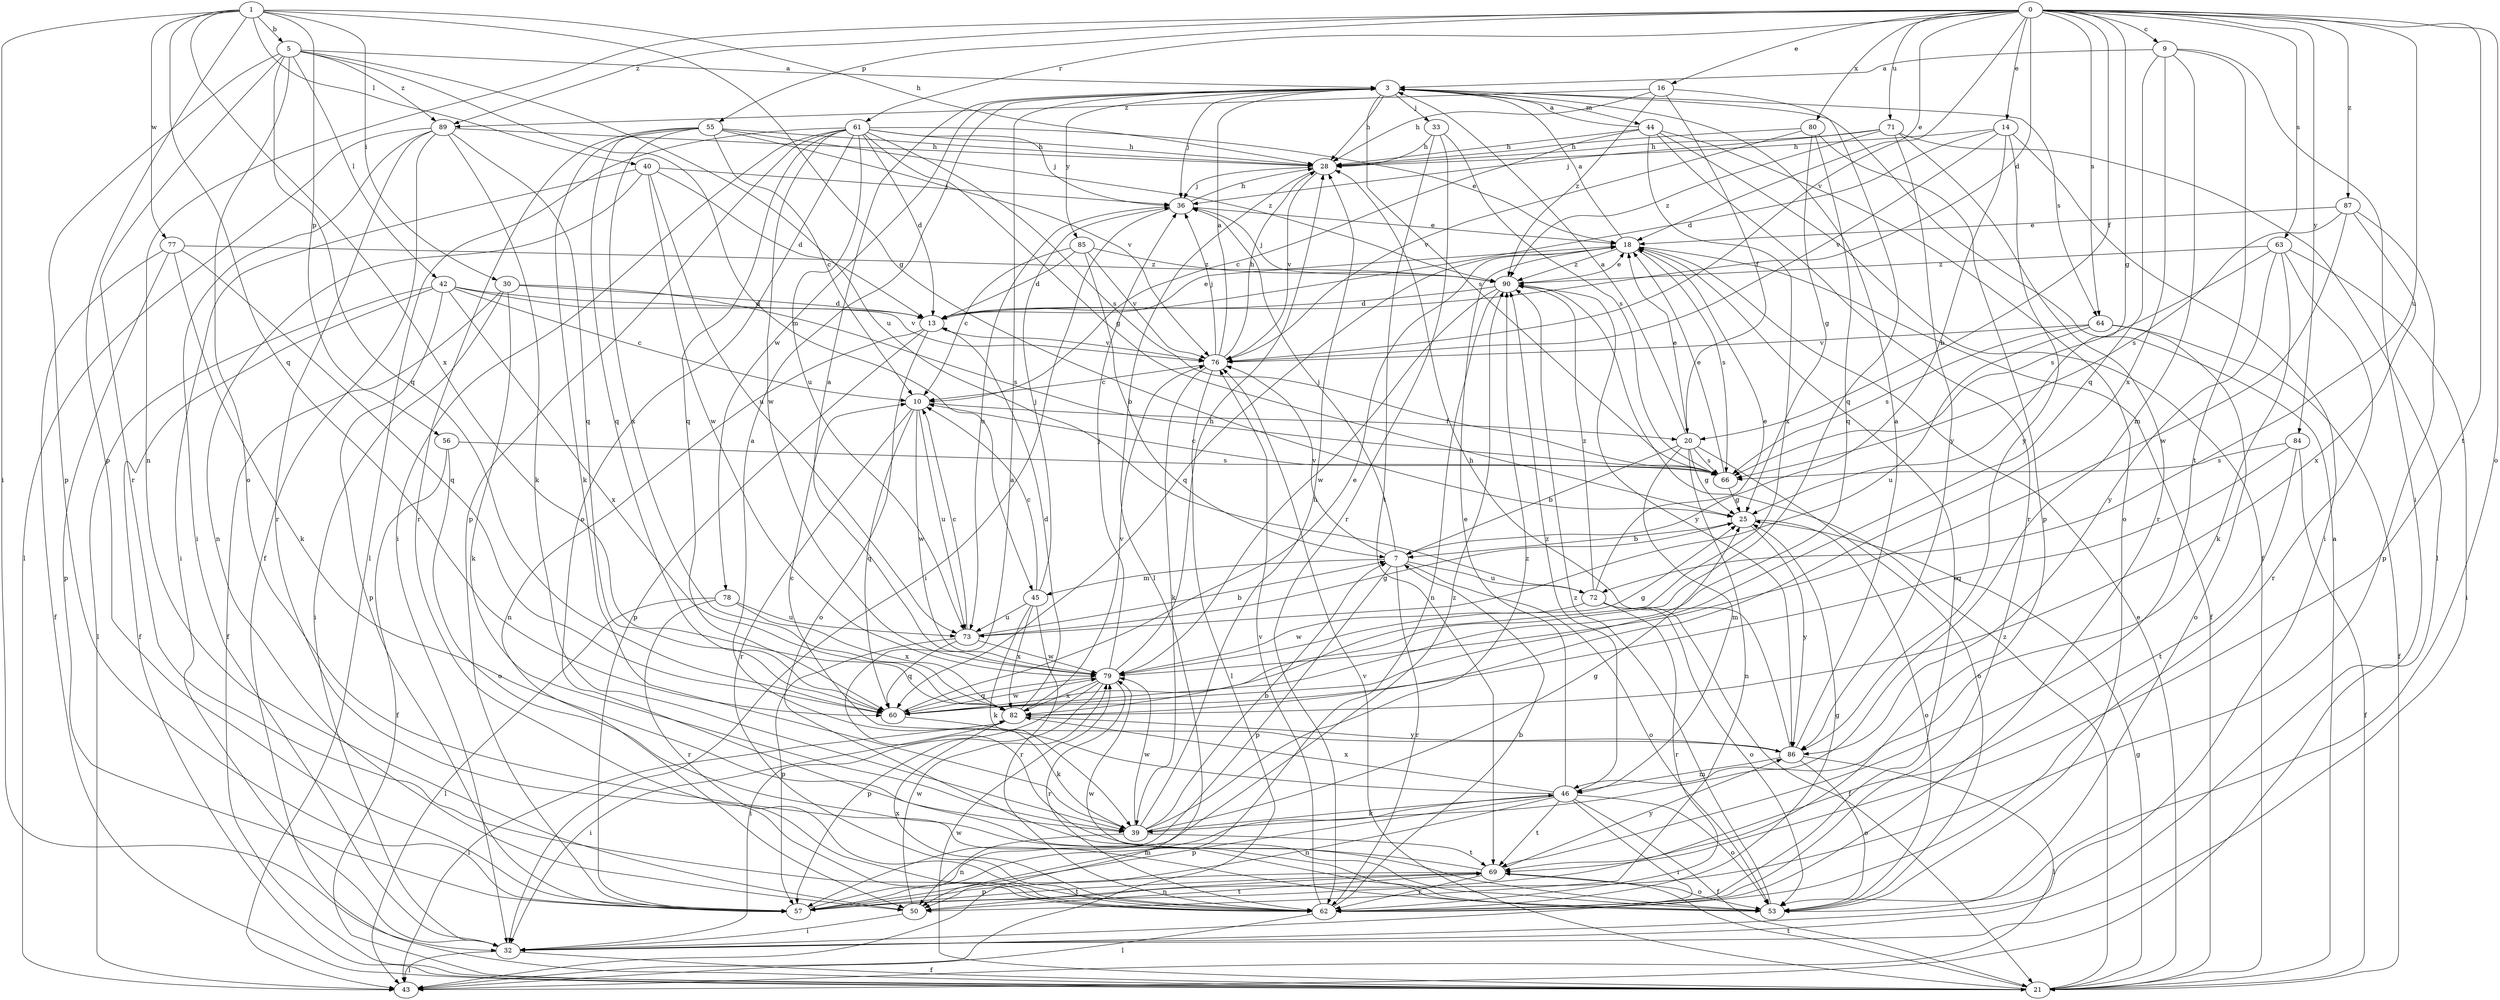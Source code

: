 strict digraph  {
0;
1;
3;
5;
7;
9;
10;
13;
14;
16;
18;
20;
21;
25;
28;
30;
32;
33;
36;
39;
40;
42;
43;
44;
45;
46;
50;
53;
55;
56;
57;
60;
61;
62;
63;
64;
66;
69;
71;
72;
73;
76;
77;
78;
79;
80;
82;
84;
85;
86;
87;
89;
90;
0 -> 9  [label=c];
0 -> 13  [label=d];
0 -> 14  [label=e];
0 -> 16  [label=e];
0 -> 18  [label=e];
0 -> 20  [label=f];
0 -> 25  [label=g];
0 -> 50  [label=n];
0 -> 53  [label=o];
0 -> 55  [label=p];
0 -> 61  [label=r];
0 -> 63  [label=s];
0 -> 64  [label=s];
0 -> 69  [label=t];
0 -> 71  [label=u];
0 -> 72  [label=u];
0 -> 76  [label=v];
0 -> 80  [label=x];
0 -> 84  [label=y];
0 -> 87  [label=z];
0 -> 89  [label=z];
1 -> 5  [label=b];
1 -> 25  [label=g];
1 -> 28  [label=h];
1 -> 30  [label=i];
1 -> 32  [label=i];
1 -> 40  [label=l];
1 -> 56  [label=p];
1 -> 57  [label=p];
1 -> 60  [label=q];
1 -> 77  [label=w];
1 -> 82  [label=x];
3 -> 28  [label=h];
3 -> 33  [label=j];
3 -> 36  [label=j];
3 -> 44  [label=m];
3 -> 64  [label=s];
3 -> 66  [label=s];
3 -> 78  [label=w];
3 -> 85  [label=y];
5 -> 3  [label=a];
5 -> 42  [label=l];
5 -> 45  [label=m];
5 -> 53  [label=o];
5 -> 57  [label=p];
5 -> 60  [label=q];
5 -> 62  [label=r];
5 -> 72  [label=u];
5 -> 89  [label=z];
7 -> 36  [label=j];
7 -> 45  [label=m];
7 -> 53  [label=o];
7 -> 57  [label=p];
7 -> 62  [label=r];
7 -> 72  [label=u];
7 -> 76  [label=v];
9 -> 3  [label=a];
9 -> 32  [label=i];
9 -> 46  [label=m];
9 -> 60  [label=q];
9 -> 69  [label=t];
9 -> 82  [label=x];
10 -> 20  [label=f];
10 -> 60  [label=q];
10 -> 62  [label=r];
10 -> 73  [label=u];
10 -> 79  [label=w];
13 -> 18  [label=e];
13 -> 50  [label=n];
13 -> 53  [label=o];
13 -> 57  [label=p];
13 -> 76  [label=v];
14 -> 7  [label=b];
14 -> 13  [label=d];
14 -> 28  [label=h];
14 -> 32  [label=i];
14 -> 76  [label=v];
14 -> 86  [label=y];
16 -> 20  [label=f];
16 -> 28  [label=h];
16 -> 60  [label=q];
16 -> 89  [label=z];
16 -> 90  [label=z];
18 -> 3  [label=a];
18 -> 21  [label=f];
18 -> 60  [label=q];
18 -> 66  [label=s];
18 -> 90  [label=z];
20 -> 3  [label=a];
20 -> 7  [label=b];
20 -> 18  [label=e];
20 -> 25  [label=g];
20 -> 46  [label=m];
20 -> 50  [label=n];
20 -> 53  [label=o];
20 -> 66  [label=s];
21 -> 3  [label=a];
21 -> 18  [label=e];
21 -> 25  [label=g];
21 -> 69  [label=t];
21 -> 76  [label=v];
21 -> 79  [label=w];
21 -> 90  [label=z];
25 -> 7  [label=b];
25 -> 53  [label=o];
25 -> 86  [label=y];
28 -> 36  [label=j];
28 -> 43  [label=l];
28 -> 76  [label=v];
30 -> 13  [label=d];
30 -> 21  [label=f];
30 -> 32  [label=i];
30 -> 39  [label=k];
30 -> 66  [label=s];
32 -> 21  [label=f];
32 -> 43  [label=l];
33 -> 28  [label=h];
33 -> 62  [label=r];
33 -> 66  [label=s];
33 -> 69  [label=t];
36 -> 18  [label=e];
36 -> 28  [label=h];
36 -> 32  [label=i];
36 -> 73  [label=u];
39 -> 7  [label=b];
39 -> 25  [label=g];
39 -> 28  [label=h];
39 -> 50  [label=n];
39 -> 69  [label=t];
39 -> 79  [label=w];
39 -> 90  [label=z];
40 -> 13  [label=d];
40 -> 32  [label=i];
40 -> 36  [label=j];
40 -> 50  [label=n];
40 -> 73  [label=u];
40 -> 79  [label=w];
42 -> 10  [label=c];
42 -> 13  [label=d];
42 -> 21  [label=f];
42 -> 43  [label=l];
42 -> 57  [label=p];
42 -> 76  [label=v];
42 -> 82  [label=x];
44 -> 3  [label=a];
44 -> 10  [label=c];
44 -> 21  [label=f];
44 -> 28  [label=h];
44 -> 53  [label=o];
44 -> 62  [label=r];
44 -> 82  [label=x];
45 -> 10  [label=c];
45 -> 36  [label=j];
45 -> 39  [label=k];
45 -> 62  [label=r];
45 -> 73  [label=u];
45 -> 82  [label=x];
46 -> 3  [label=a];
46 -> 18  [label=e];
46 -> 21  [label=f];
46 -> 32  [label=i];
46 -> 39  [label=k];
46 -> 50  [label=n];
46 -> 53  [label=o];
46 -> 57  [label=p];
46 -> 69  [label=t];
46 -> 82  [label=x];
46 -> 90  [label=z];
50 -> 32  [label=i];
50 -> 69  [label=t];
50 -> 79  [label=w];
53 -> 79  [label=w];
53 -> 90  [label=z];
55 -> 10  [label=c];
55 -> 28  [label=h];
55 -> 39  [label=k];
55 -> 60  [label=q];
55 -> 62  [label=r];
55 -> 76  [label=v];
55 -> 82  [label=x];
55 -> 90  [label=z];
56 -> 21  [label=f];
56 -> 53  [label=o];
56 -> 66  [label=s];
57 -> 46  [label=m];
57 -> 69  [label=t];
57 -> 90  [label=z];
60 -> 18  [label=e];
60 -> 39  [label=k];
60 -> 79  [label=w];
61 -> 13  [label=d];
61 -> 18  [label=e];
61 -> 25  [label=g];
61 -> 28  [label=h];
61 -> 32  [label=i];
61 -> 36  [label=j];
61 -> 43  [label=l];
61 -> 53  [label=o];
61 -> 57  [label=p];
61 -> 60  [label=q];
61 -> 66  [label=s];
61 -> 73  [label=u];
61 -> 79  [label=w];
62 -> 7  [label=b];
62 -> 18  [label=e];
62 -> 25  [label=g];
62 -> 43  [label=l];
62 -> 76  [label=v];
62 -> 82  [label=x];
63 -> 32  [label=i];
63 -> 39  [label=k];
63 -> 62  [label=r];
63 -> 66  [label=s];
63 -> 86  [label=y];
63 -> 90  [label=z];
64 -> 21  [label=f];
64 -> 53  [label=o];
64 -> 66  [label=s];
64 -> 73  [label=u];
64 -> 76  [label=v];
66 -> 10  [label=c];
66 -> 18  [label=e];
66 -> 25  [label=g];
69 -> 3  [label=a];
69 -> 50  [label=n];
69 -> 53  [label=o];
69 -> 57  [label=p];
69 -> 62  [label=r];
69 -> 86  [label=y];
71 -> 28  [label=h];
71 -> 36  [label=j];
71 -> 43  [label=l];
71 -> 62  [label=r];
71 -> 86  [label=y];
71 -> 90  [label=z];
72 -> 18  [label=e];
72 -> 21  [label=f];
72 -> 53  [label=o];
72 -> 62  [label=r];
72 -> 79  [label=w];
72 -> 90  [label=z];
73 -> 7  [label=b];
73 -> 10  [label=c];
73 -> 25  [label=g];
73 -> 57  [label=p];
73 -> 60  [label=q];
73 -> 79  [label=w];
76 -> 3  [label=a];
76 -> 10  [label=c];
76 -> 28  [label=h];
76 -> 36  [label=j];
76 -> 39  [label=k];
76 -> 43  [label=l];
77 -> 21  [label=f];
77 -> 39  [label=k];
77 -> 57  [label=p];
77 -> 60  [label=q];
77 -> 90  [label=z];
78 -> 43  [label=l];
78 -> 62  [label=r];
78 -> 73  [label=u];
78 -> 82  [label=x];
79 -> 3  [label=a];
79 -> 25  [label=g];
79 -> 28  [label=h];
79 -> 32  [label=i];
79 -> 36  [label=j];
79 -> 57  [label=p];
79 -> 60  [label=q];
79 -> 62  [label=r];
79 -> 82  [label=x];
80 -> 25  [label=g];
80 -> 28  [label=h];
80 -> 57  [label=p];
80 -> 60  [label=q];
80 -> 76  [label=v];
82 -> 13  [label=d];
82 -> 32  [label=i];
82 -> 43  [label=l];
82 -> 76  [label=v];
82 -> 86  [label=y];
84 -> 21  [label=f];
84 -> 60  [label=q];
84 -> 66  [label=s];
84 -> 69  [label=t];
85 -> 7  [label=b];
85 -> 10  [label=c];
85 -> 13  [label=d];
85 -> 76  [label=v];
85 -> 90  [label=z];
86 -> 3  [label=a];
86 -> 10  [label=c];
86 -> 28  [label=h];
86 -> 43  [label=l];
86 -> 46  [label=m];
86 -> 53  [label=o];
87 -> 18  [label=e];
87 -> 57  [label=p];
87 -> 66  [label=s];
87 -> 79  [label=w];
87 -> 82  [label=x];
89 -> 21  [label=f];
89 -> 28  [label=h];
89 -> 32  [label=i];
89 -> 39  [label=k];
89 -> 43  [label=l];
89 -> 60  [label=q];
89 -> 62  [label=r];
90 -> 13  [label=d];
90 -> 18  [label=e];
90 -> 36  [label=j];
90 -> 50  [label=n];
90 -> 79  [label=w];
90 -> 86  [label=y];
}
